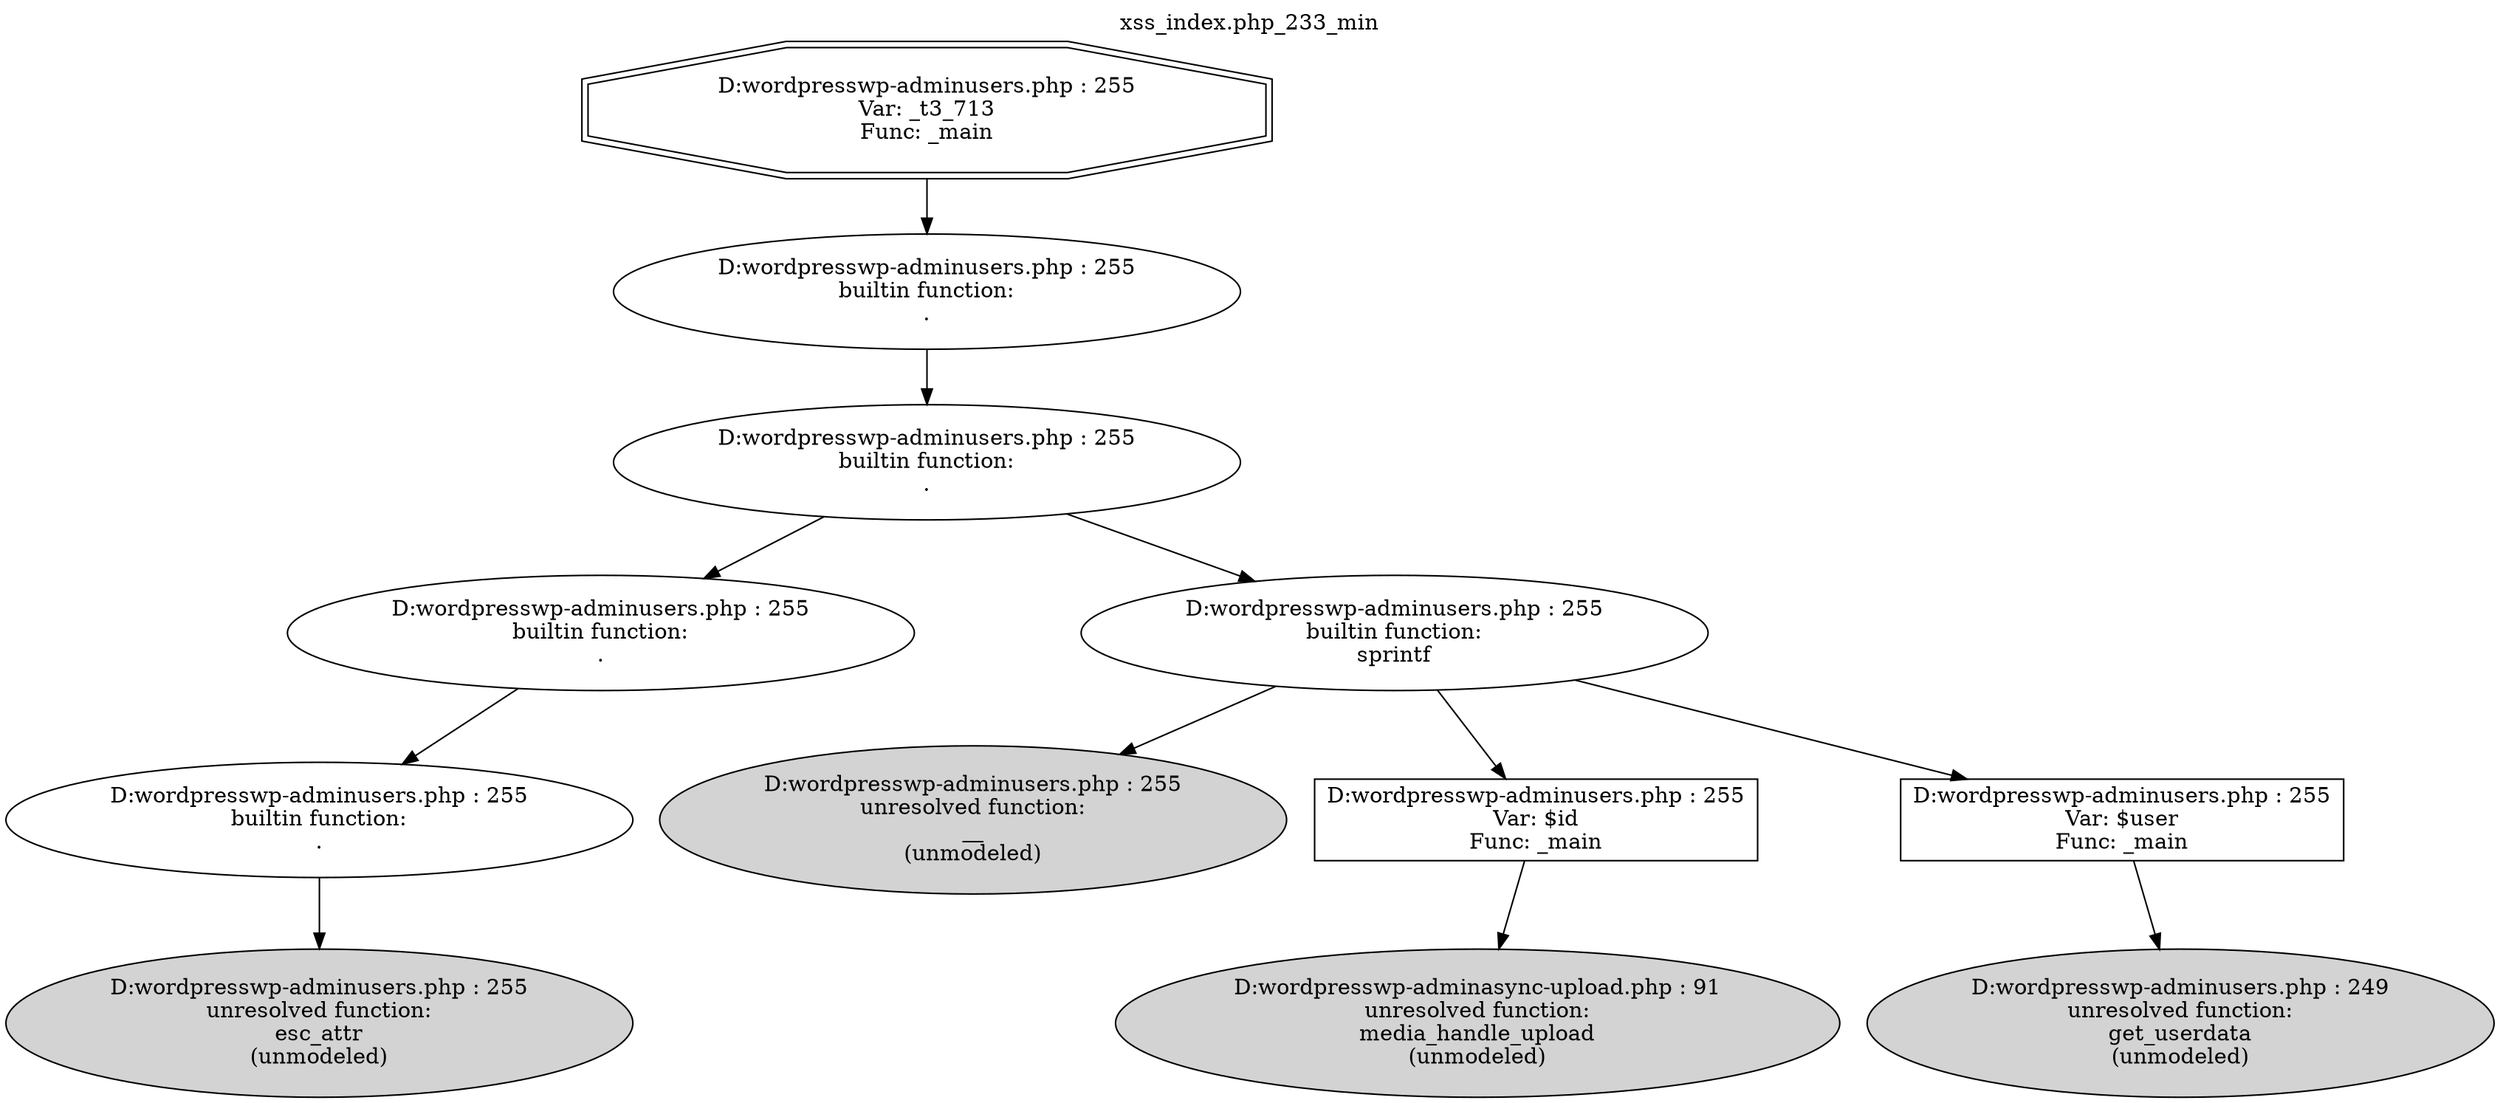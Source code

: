 digraph cfg {
  label="xss_index.php_233_min";
  labelloc=t;
  n1 [shape=doubleoctagon, label="D:\wordpress\wp-admin\users.php : 255\nVar: _t3_713\nFunc: _main\n"];
  n2 [shape=ellipse, label="D:\wordpress\wp-admin\users.php : 255\nbuiltin function:\n.\n"];
  n3 [shape=ellipse, label="D:\wordpress\wp-admin\users.php : 255\nbuiltin function:\n.\n"];
  n4 [shape=ellipse, label="D:\wordpress\wp-admin\users.php : 255\nbuiltin function:\n.\n"];
  n5 [shape=ellipse, label="D:\wordpress\wp-admin\users.php : 255\nbuiltin function:\n.\n"];
  n6 [shape=ellipse, label="D:\wordpress\wp-admin\users.php : 255\nunresolved function:\nesc_attr\n(unmodeled)\n",style=filled];
  n7 [shape=ellipse, label="D:\wordpress\wp-admin\users.php : 255\nbuiltin function:\nsprintf\n"];
  n8 [shape=ellipse, label="D:\wordpress\wp-admin\users.php : 255\nunresolved function:\n__\n(unmodeled)\n",style=filled];
  n9 [shape=box, label="D:\wordpress\wp-admin\users.php : 255\nVar: $id\nFunc: _main\n"];
  n10 [shape=ellipse, label="D:\wordpress\wp-admin\async-upload.php : 91\nunresolved function:\nmedia_handle_upload\n(unmodeled)\n",style=filled];
  n11 [shape=box, label="D:\wordpress\wp-admin\users.php : 255\nVar: $user\nFunc: _main\n"];
  n12 [shape=ellipse, label="D:\wordpress\wp-admin\users.php : 249\nunresolved function:\nget_userdata\n(unmodeled)\n",style=filled];
  n1 -> n2;
  n2 -> n3;
  n3 -> n4;
  n3 -> n7;
  n4 -> n5;
  n5 -> n6;
  n7 -> n8;
  n7 -> n9;
  n7 -> n11;
  n9 -> n10;
  n11 -> n12;
}
